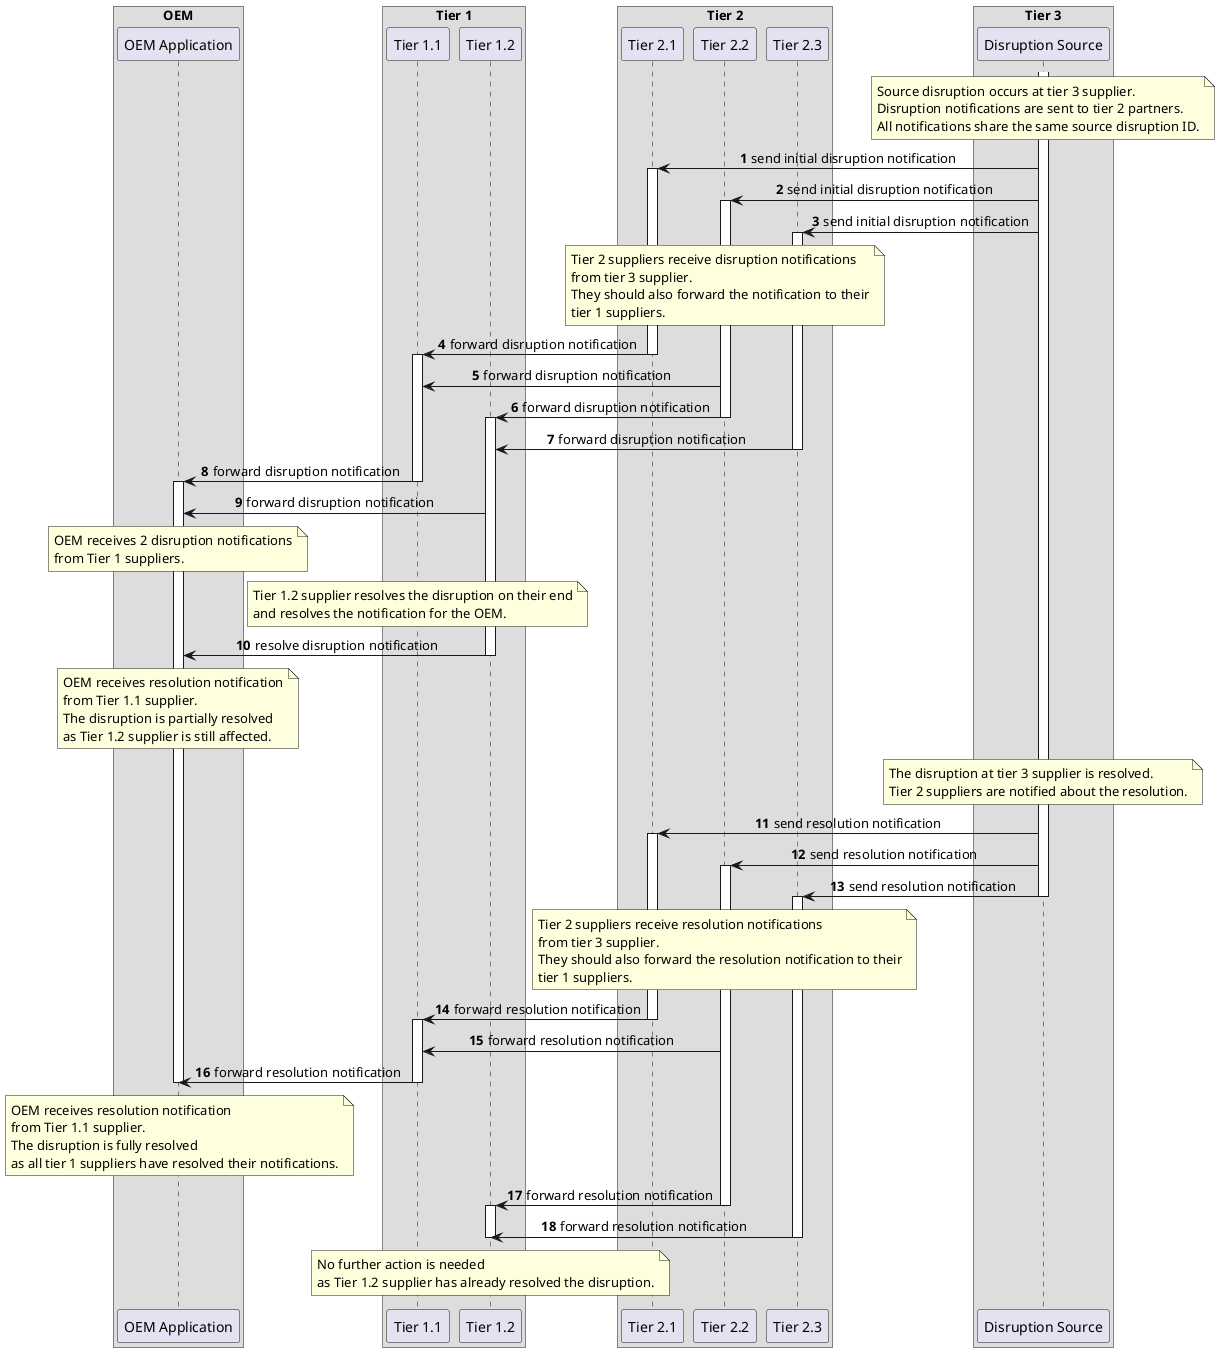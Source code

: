 @startuml 06-notification-forwarding
autonumber
skinparam sequenceMessageAlign center

box "OEM"
participant "OEM Application" as app_oem
end box

box "Tier 1"
participant "Tier 1.1" as app_t1_1
participant "Tier 1.2" as app_t1_2
end box

box "Tier 2"
participant "Tier 2.1" as app_t2_1
participant "Tier 2.2" as app_t2_2
participant "Tier 2.3" as app_t2_3
end box

box "Tier 3"
participant "Disruption Source" as app_t3
end box

activate app_t3
note over app_t3
Source disruption occurs at tier 3 supplier.
Disruption notifications are sent to tier 2 partners.
All notifications share the same source disruption ID.
end note
app_t3 -> app_t2_1: send initial disruption notification
activate app_t2_1
app_t3 -> app_t2_2: send initial disruption notification
activate app_t2_2
app_t3 -> app_t2_3: send initial disruption notification
activate app_t2_3
note over app_t2_1, app_t2_3
Tier 2 suppliers receive disruption notifications
from tier 3 supplier.
They should also forward the notification to their
tier 1 suppliers.
end note
app_t2_1 -> app_t1_1: forward disruption notification
deactivate app_t2_1
activate app_t1_1
app_t2_2 -> app_t1_1: forward disruption notification
app_t2_2 -> app_t1_2: forward disruption notification
deactivate app_t2_2
activate app_t1_2
app_t2_3 -> app_t1_2: forward disruption notification
deactivate app_t2_3
app_t1_1 -> app_oem: forward disruption notification
deactivate app_t1_1
activate app_oem
app_t1_2 -> app_oem: forward disruption notification

note over app_oem
OEM receives 2 disruption notifications
from Tier 1 suppliers.
end note
note over app_t1_1
Tier 1.2 supplier resolves the disruption on their end
and resolves the notification for the OEM.
end note
app_t1_2 -> app_oem: resolve disruption notification
deactivate app_t1_2

note over app_oem
OEM receives resolution notification
from Tier 1.1 supplier.
The disruption is partially resolved
as Tier 1.2 supplier is still affected.
end note

note over app_t3
The disruption at tier 3 supplier is resolved.
Tier 2 suppliers are notified about the resolution.
end note
app_t3 -> app_t2_1: send resolution notification
activate app_t2_1
app_t3 -> app_t2_2: send resolution notification
activate app_t2_2
app_t3 -> app_t2_3: send resolution notification
deactivate app_t3
activate app_t2_3
note over app_t2_1, app_t2_3
Tier 2 suppliers receive resolution notifications
from tier 3 supplier.
They should also forward the resolution notification to their
tier 1 suppliers.
end note
app_t2_1 -> app_t1_1: forward resolution notification
deactivate app_t2_1
activate app_t1_1
app_t2_2 -> app_t1_1: forward resolution notification
app_t1_1 -> app_oem: forward resolution notification
deactivate app_t1_1
deactivate app_oem

note over app_oem
OEM receives resolution notification
from Tier 1.1 supplier.
The disruption is fully resolved
as all tier 1 suppliers have resolved their notifications.
end note

app_t2_2 -> app_t1_2: forward resolution notification
deactivate app_t2_2
activate app_t1_2
app_t2_3 -> app_t1_2: forward resolution notification

deactivate app_t2_3
deactivate app_t1_2

note over app_t1_2
No further action is needed
as Tier 1.2 supplier has already resolved the disruption.
end note

@enduml